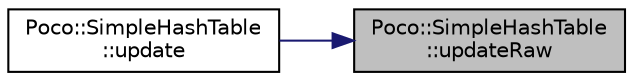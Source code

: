 digraph "Poco::SimpleHashTable::updateRaw"
{
 // LATEX_PDF_SIZE
  edge [fontname="Helvetica",fontsize="10",labelfontname="Helvetica",labelfontsize="10"];
  node [fontname="Helvetica",fontsize="10",shape=record];
  rankdir="RL";
  Node1 [label="Poco::SimpleHashTable\l::updateRaw",height=0.2,width=0.4,color="black", fillcolor="grey75", style="filled", fontcolor="black",tooltip=" "];
  Node1 -> Node2 [dir="back",color="midnightblue",fontsize="10",style="solid"];
  Node2 [label="Poco::SimpleHashTable\l::update",height=0.2,width=0.4,color="black", fillcolor="white", style="filled",URL="$classPoco_1_1SimpleHashTable.html#acd9da154317772825953b22df8db07da",tooltip=" "];
}
